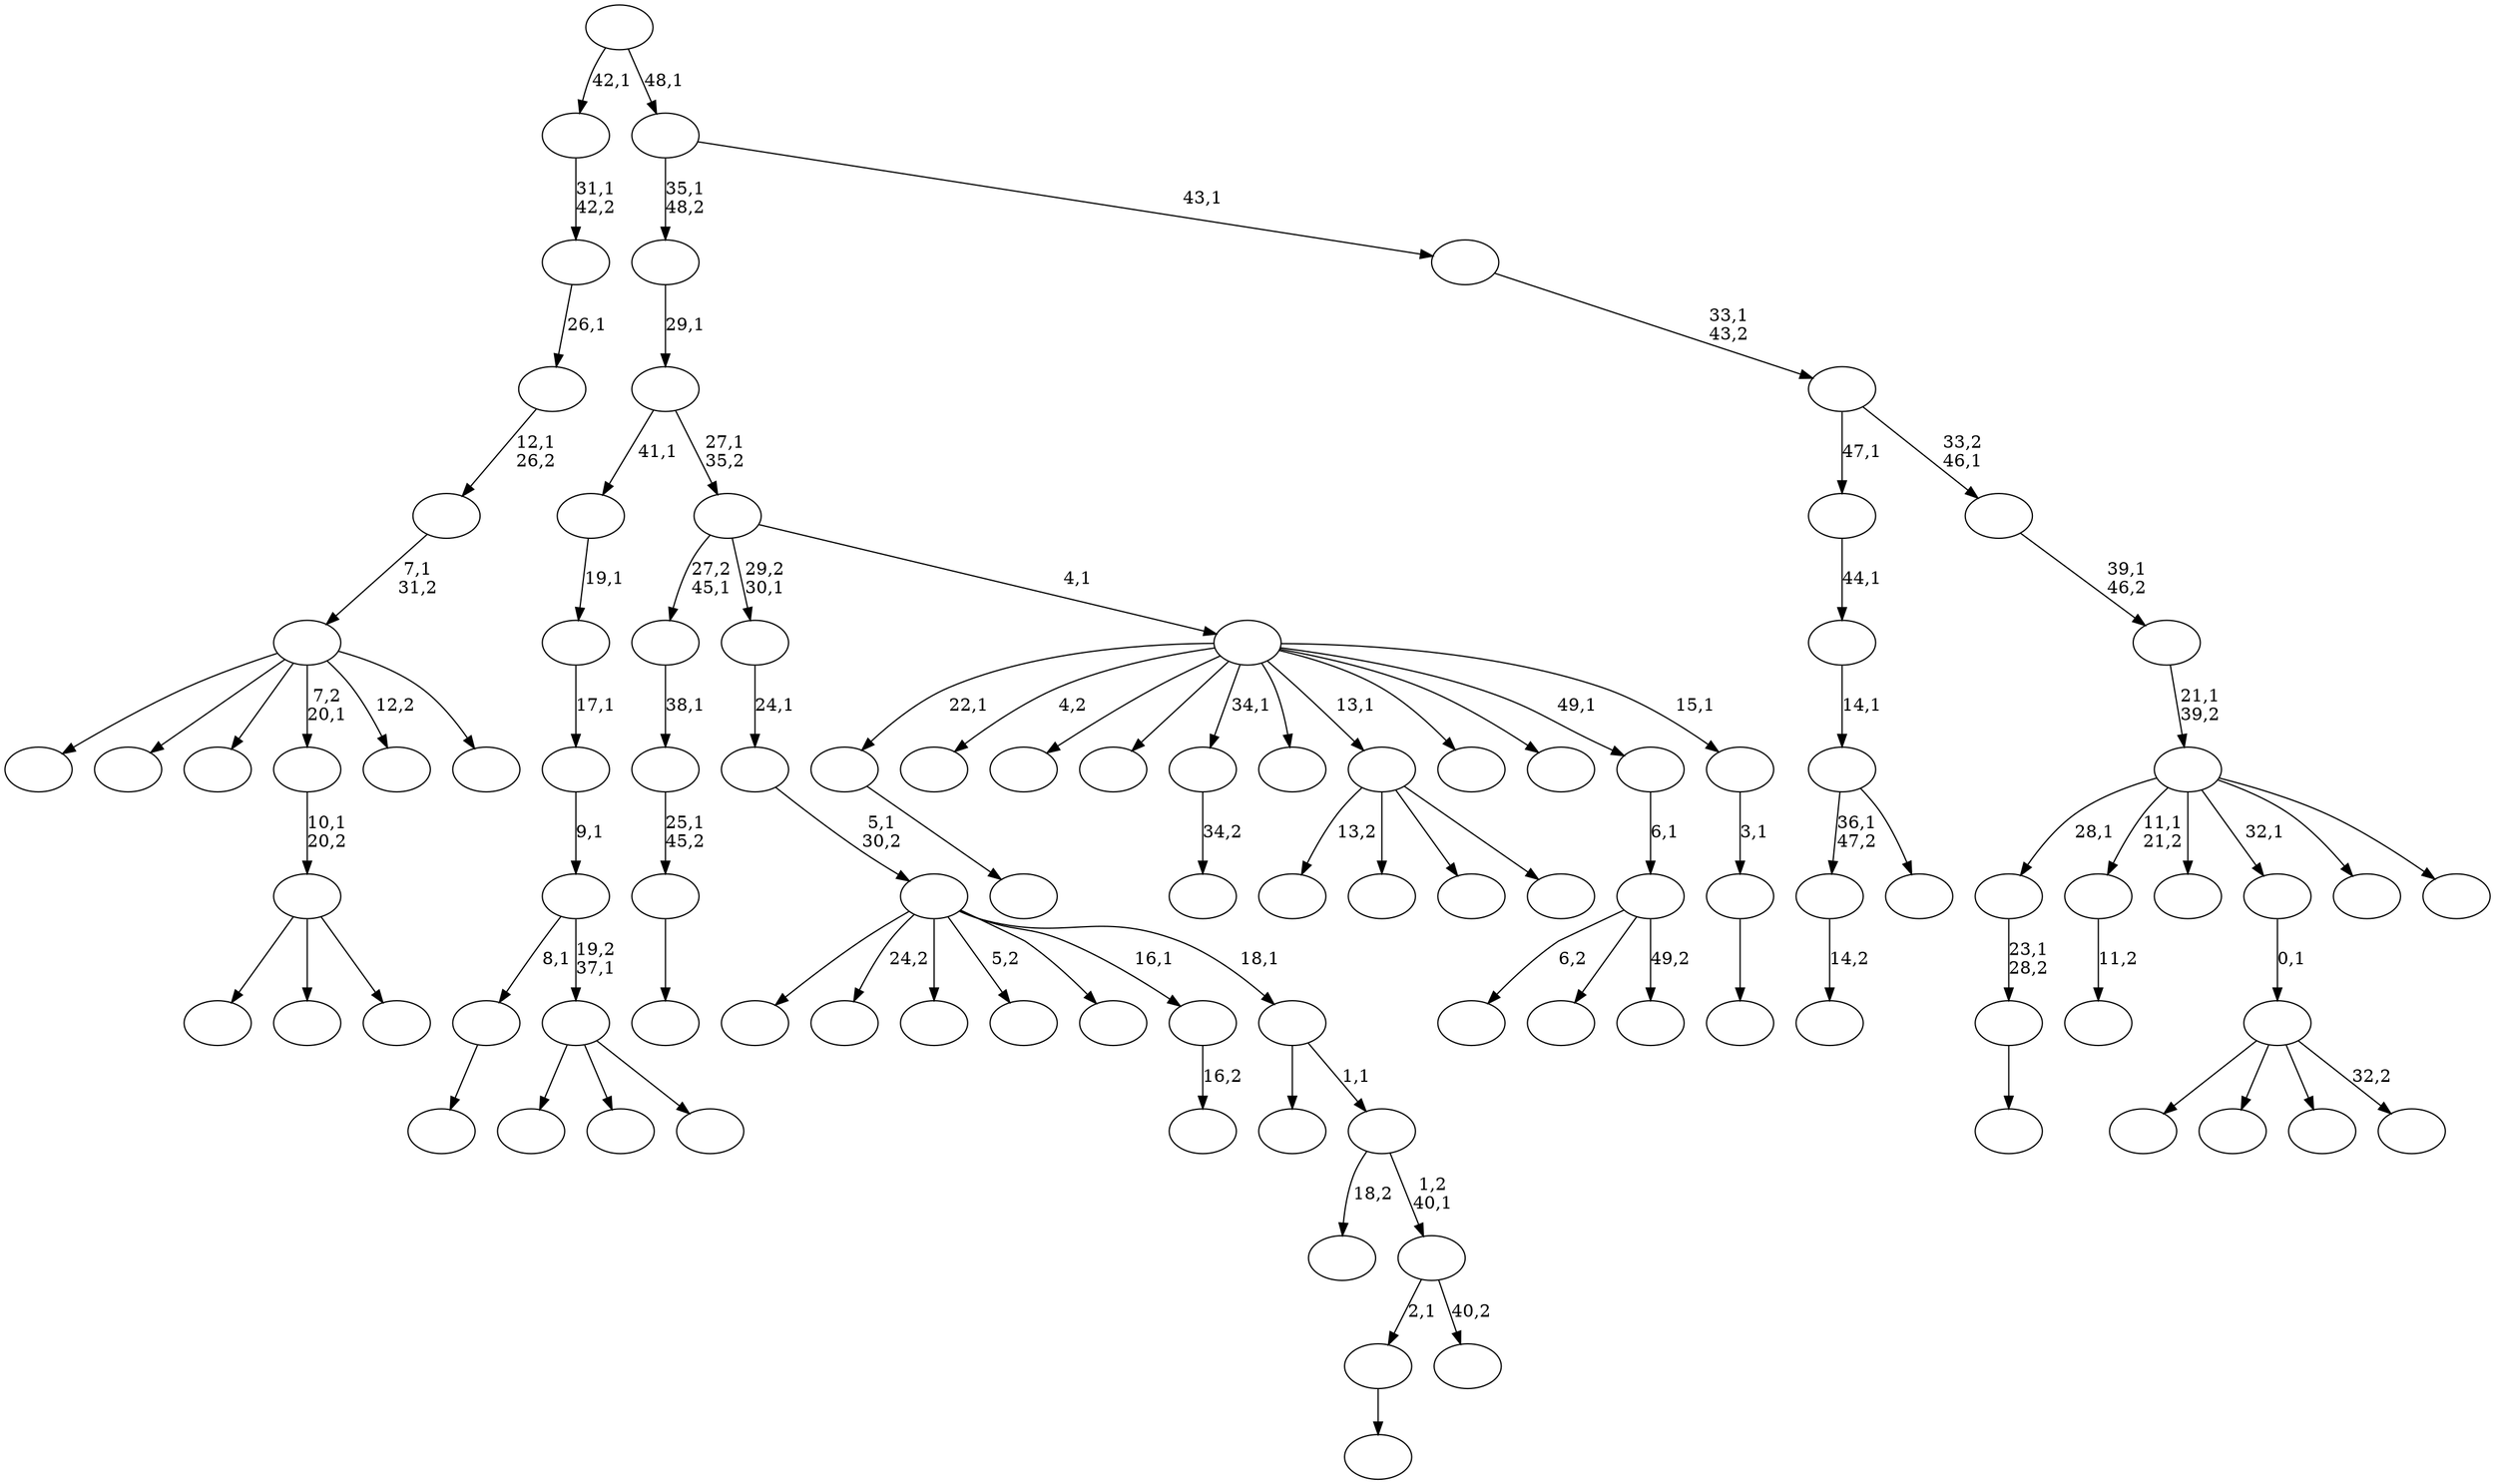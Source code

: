 digraph T {
	100 [label=""]
	99 [label=""]
	98 [label=""]
	97 [label=""]
	96 [label=""]
	95 [label=""]
	94 [label=""]
	93 [label=""]
	92 [label=""]
	91 [label=""]
	90 [label=""]
	89 [label=""]
	88 [label=""]
	87 [label=""]
	86 [label=""]
	85 [label=""]
	84 [label=""]
	83 [label=""]
	82 [label=""]
	81 [label=""]
	80 [label=""]
	79 [label=""]
	78 [label=""]
	77 [label=""]
	76 [label=""]
	75 [label=""]
	74 [label=""]
	73 [label=""]
	72 [label=""]
	71 [label=""]
	70 [label=""]
	69 [label=""]
	68 [label=""]
	67 [label=""]
	66 [label=""]
	65 [label=""]
	64 [label=""]
	63 [label=""]
	62 [label=""]
	61 [label=""]
	60 [label=""]
	59 [label=""]
	58 [label=""]
	57 [label=""]
	56 [label=""]
	55 [label=""]
	54 [label=""]
	53 [label=""]
	52 [label=""]
	51 [label=""]
	50 [label=""]
	49 [label=""]
	48 [label=""]
	47 [label=""]
	46 [label=""]
	45 [label=""]
	44 [label=""]
	43 [label=""]
	42 [label=""]
	41 [label=""]
	40 [label=""]
	39 [label=""]
	38 [label=""]
	37 [label=""]
	36 [label=""]
	35 [label=""]
	34 [label=""]
	33 [label=""]
	32 [label=""]
	31 [label=""]
	30 [label=""]
	29 [label=""]
	28 [label=""]
	27 [label=""]
	26 [label=""]
	25 [label=""]
	24 [label=""]
	23 [label=""]
	22 [label=""]
	21 [label=""]
	20 [label=""]
	19 [label=""]
	18 [label=""]
	17 [label=""]
	16 [label=""]
	15 [label=""]
	14 [label=""]
	13 [label=""]
	12 [label=""]
	11 [label=""]
	10 [label=""]
	9 [label=""]
	8 [label=""]
	7 [label=""]
	6 [label=""]
	5 [label=""]
	4 [label=""]
	3 [label=""]
	2 [label=""]
	1 [label=""]
	0 [label=""]
	94 -> 95 [label=""]
	92 -> 93 [label=""]
	80 -> 81 [label=""]
	79 -> 80 [label="23,1\n28,2"]
	76 -> 77 [label="11,2"]
	73 -> 96 [label=""]
	73 -> 89 [label=""]
	73 -> 74 [label=""]
	72 -> 94 [label="8,1"]
	72 -> 73 [label="19,2\n37,1"]
	71 -> 72 [label="9,1"]
	70 -> 71 [label="17,1"]
	69 -> 70 [label="19,1"]
	65 -> 66 [label=""]
	64 -> 65 [label="25,1\n45,2"]
	63 -> 64 [label="38,1"]
	61 -> 62 [label=""]
	59 -> 60 [label="14,2"]
	56 -> 98 [label=""]
	56 -> 85 [label=""]
	56 -> 57 [label=""]
	55 -> 56 [label="10,1\n20,2"]
	53 -> 54 [label="34,2"]
	46 -> 100 [label=""]
	46 -> 97 [label=""]
	46 -> 86 [label=""]
	46 -> 47 [label="32,2"]
	45 -> 46 [label="0,1"]
	43 -> 90 [label="13,2"]
	43 -> 84 [label=""]
	43 -> 78 [label=""]
	43 -> 44 [label=""]
	37 -> 59 [label="36,1\n47,2"]
	37 -> 38 [label=""]
	36 -> 37 [label="14,1"]
	35 -> 36 [label="44,1"]
	32 -> 83 [label="6,2"]
	32 -> 50 [label=""]
	32 -> 33 [label="49,2"]
	31 -> 32 [label="6,1"]
	28 -> 29 [label="16,2"]
	26 -> 61 [label="2,1"]
	26 -> 27 [label="40,2"]
	25 -> 41 [label="18,2"]
	25 -> 26 [label="1,2\n40,1"]
	24 -> 99 [label=""]
	24 -> 25 [label="1,1"]
	23 -> 91 [label=""]
	23 -> 51 [label="24,2"]
	23 -> 49 [label=""]
	23 -> 48 [label="5,2"]
	23 -> 30 [label=""]
	23 -> 28 [label="16,1"]
	23 -> 24 [label="18,1"]
	22 -> 23 [label="5,1\n30,2"]
	21 -> 22 [label="24,1"]
	19 -> 20 [label=""]
	18 -> 19 [label="3,1"]
	17 -> 92 [label="22,1"]
	17 -> 88 [label="4,2"]
	17 -> 82 [label=""]
	17 -> 67 [label=""]
	17 -> 53 [label="34,1"]
	17 -> 52 [label=""]
	17 -> 43 [label="13,1"]
	17 -> 42 [label=""]
	17 -> 40 [label=""]
	17 -> 31 [label="49,1"]
	17 -> 18 [label="15,1"]
	16 -> 63 [label="27,2\n45,1"]
	16 -> 21 [label="29,2\n30,1"]
	16 -> 17 [label="4,1"]
	15 -> 69 [label="41,1"]
	15 -> 16 [label="27,1\n35,2"]
	14 -> 15 [label="29,1"]
	12 -> 87 [label=""]
	12 -> 75 [label=""]
	12 -> 68 [label=""]
	12 -> 55 [label="7,2\n20,1"]
	12 -> 39 [label="12,2"]
	12 -> 13 [label=""]
	11 -> 12 [label="7,1\n31,2"]
	10 -> 11 [label="12,1\n26,2"]
	9 -> 10 [label="26,1"]
	8 -> 9 [label="31,1\n42,2"]
	6 -> 79 [label="28,1"]
	6 -> 76 [label="11,1\n21,2"]
	6 -> 58 [label=""]
	6 -> 45 [label="32,1"]
	6 -> 34 [label=""]
	6 -> 7 [label=""]
	5 -> 6 [label="21,1\n39,2"]
	4 -> 5 [label="39,1\n46,2"]
	3 -> 35 [label="47,1"]
	3 -> 4 [label="33,2\n46,1"]
	2 -> 3 [label="33,1\n43,2"]
	1 -> 14 [label="35,1\n48,2"]
	1 -> 2 [label="43,1"]
	0 -> 8 [label="42,1"]
	0 -> 1 [label="48,1"]
}
